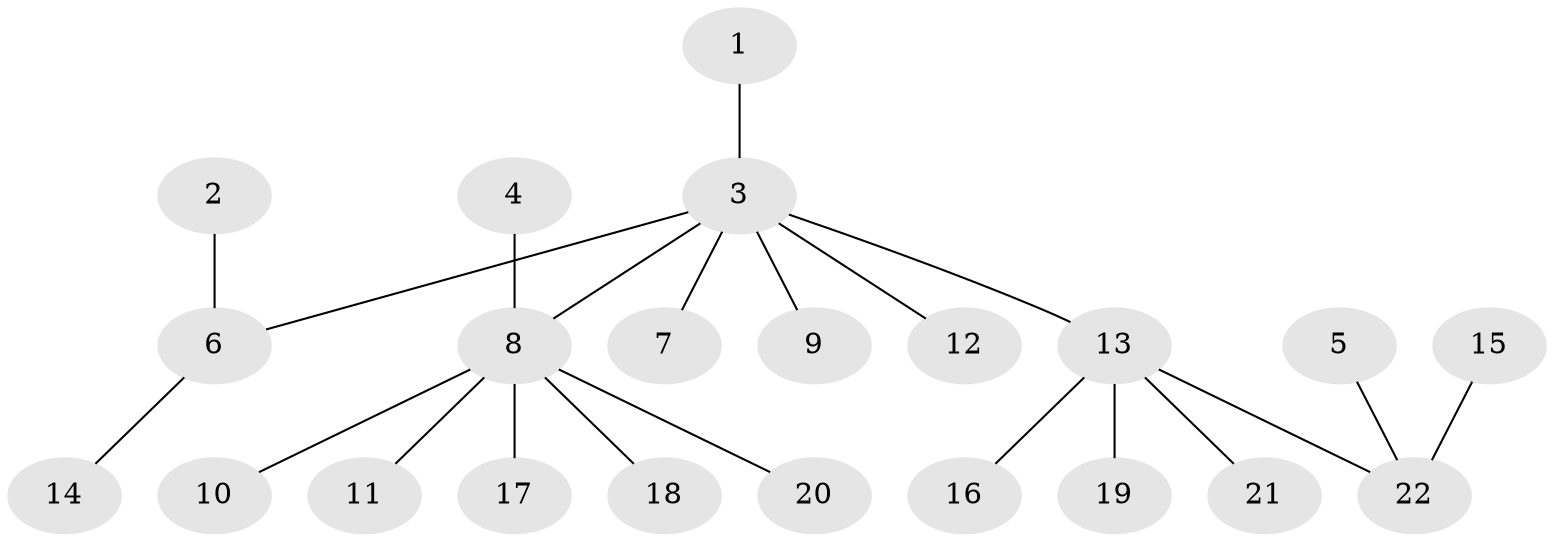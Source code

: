 // original degree distribution, {10: 0.03773584905660377, 1: 0.6792452830188679, 8: 0.018867924528301886, 2: 0.1509433962264151, 6: 0.03773584905660377, 3: 0.07547169811320754}
// Generated by graph-tools (version 1.1) at 2025/36/03/04/25 23:36:49]
// undirected, 22 vertices, 21 edges
graph export_dot {
  node [color=gray90,style=filled];
  1;
  2;
  3;
  4;
  5;
  6;
  7;
  8;
  9;
  10;
  11;
  12;
  13;
  14;
  15;
  16;
  17;
  18;
  19;
  20;
  21;
  22;
  1 -- 3 [weight=1.0];
  2 -- 6 [weight=1.0];
  3 -- 6 [weight=1.0];
  3 -- 7 [weight=1.0];
  3 -- 8 [weight=1.0];
  3 -- 9 [weight=1.0];
  3 -- 12 [weight=1.0];
  3 -- 13 [weight=1.0];
  4 -- 8 [weight=1.0];
  5 -- 22 [weight=1.0];
  6 -- 14 [weight=1.0];
  8 -- 10 [weight=1.0];
  8 -- 11 [weight=1.0];
  8 -- 17 [weight=1.0];
  8 -- 18 [weight=1.0];
  8 -- 20 [weight=1.0];
  13 -- 16 [weight=1.0];
  13 -- 19 [weight=1.0];
  13 -- 21 [weight=1.0];
  13 -- 22 [weight=1.0];
  15 -- 22 [weight=1.0];
}
